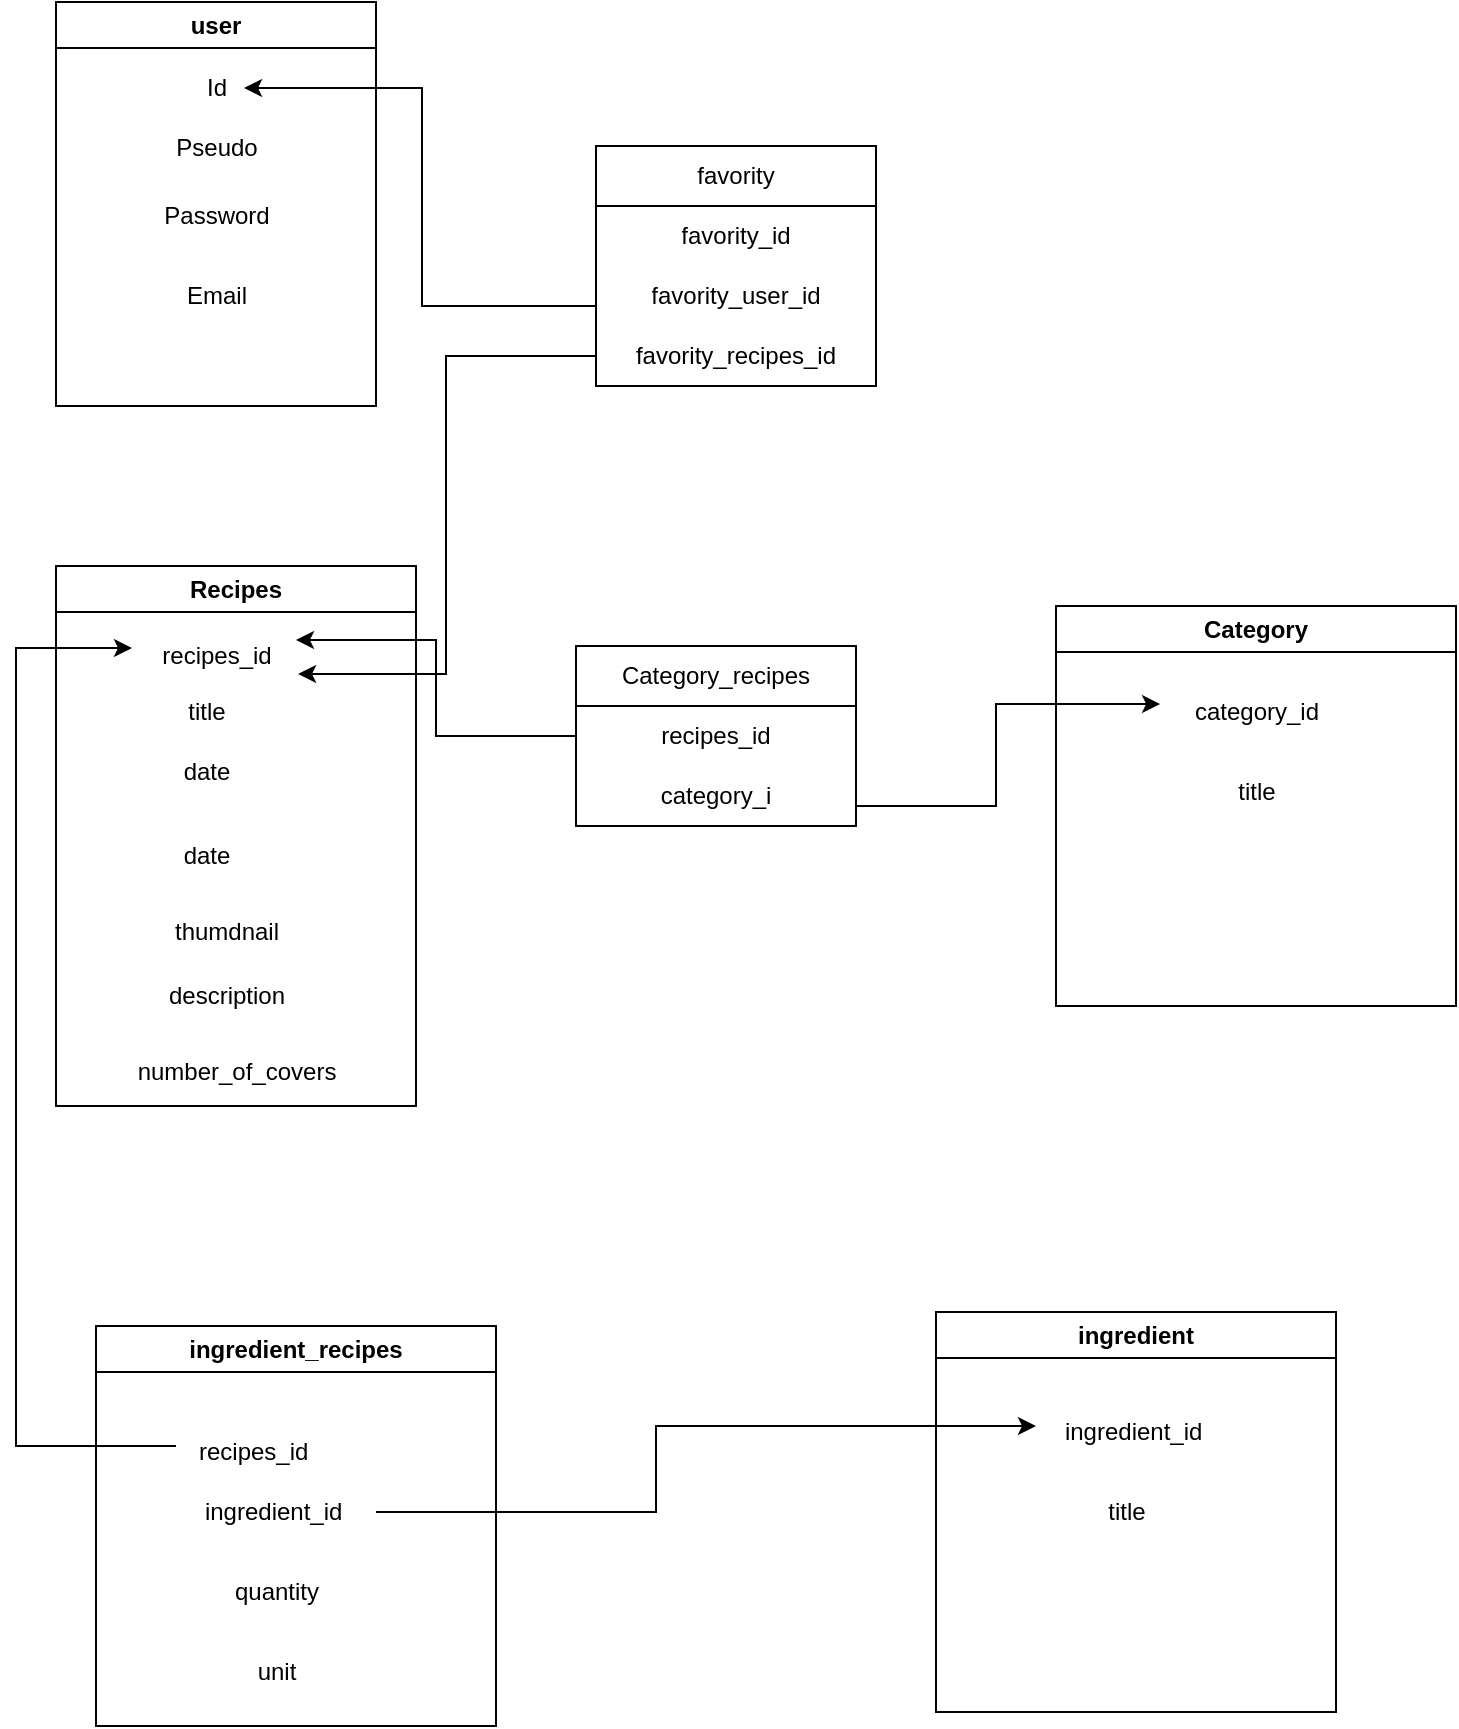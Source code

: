 <mxfile version="21.2.1" type="github">
  <diagram name="Page-1" id="wj9166zeu8E6wCw7k_po">
    <mxGraphModel dx="880" dy="476" grid="1" gridSize="10" guides="1" tooltips="1" connect="1" arrows="1" fold="1" page="1" pageScale="1" pageWidth="827" pageHeight="1169" math="0" shadow="0">
      <root>
        <mxCell id="0" />
        <mxCell id="1" parent="0" />
        <mxCell id="bdfGBAIHHRgrsFEkhaWC-1" value="user" style="swimlane;whiteSpace=wrap;html=1;" vertex="1" parent="1">
          <mxGeometry x="60" y="38" width="160" height="202" as="geometry" />
        </mxCell>
        <mxCell id="bdfGBAIHHRgrsFEkhaWC-3" value="Pseudo" style="text;html=1;align=center;verticalAlign=middle;resizable=0;points=[];autosize=1;strokeColor=none;fillColor=none;" vertex="1" parent="bdfGBAIHHRgrsFEkhaWC-1">
          <mxGeometry x="50" y="58" width="60" height="30" as="geometry" />
        </mxCell>
        <mxCell id="bdfGBAIHHRgrsFEkhaWC-6" value="Password" style="text;html=1;align=center;verticalAlign=middle;resizable=0;points=[];autosize=1;strokeColor=none;fillColor=none;" vertex="1" parent="bdfGBAIHHRgrsFEkhaWC-1">
          <mxGeometry x="40" y="92" width="80" height="30" as="geometry" />
        </mxCell>
        <mxCell id="bdfGBAIHHRgrsFEkhaWC-2" value="Id" style="text;html=1;align=center;verticalAlign=middle;resizable=0;points=[];autosize=1;strokeColor=none;fillColor=none;" vertex="1" parent="bdfGBAIHHRgrsFEkhaWC-1">
          <mxGeometry x="65" y="28" width="30" height="30" as="geometry" />
        </mxCell>
        <mxCell id="bdfGBAIHHRgrsFEkhaWC-7" value="Email" style="text;html=1;align=center;verticalAlign=middle;resizable=0;points=[];autosize=1;strokeColor=none;fillColor=none;" vertex="1" parent="bdfGBAIHHRgrsFEkhaWC-1">
          <mxGeometry x="55" y="132" width="50" height="30" as="geometry" />
        </mxCell>
        <mxCell id="bdfGBAIHHRgrsFEkhaWC-8" value="Recipes" style="swimlane;whiteSpace=wrap;html=1;" vertex="1" parent="1">
          <mxGeometry x="60" y="320" width="180" height="270" as="geometry" />
        </mxCell>
        <mxCell id="bdfGBAIHHRgrsFEkhaWC-9" value="recipes_id" style="text;html=1;align=center;verticalAlign=middle;resizable=0;points=[];autosize=1;strokeColor=none;fillColor=none;" vertex="1" parent="bdfGBAIHHRgrsFEkhaWC-8">
          <mxGeometry x="40" y="30" width="80" height="30" as="geometry" />
        </mxCell>
        <mxCell id="bdfGBAIHHRgrsFEkhaWC-12" value="title" style="text;html=1;align=center;verticalAlign=middle;resizable=0;points=[];autosize=1;strokeColor=none;fillColor=none;" vertex="1" parent="bdfGBAIHHRgrsFEkhaWC-8">
          <mxGeometry x="55" y="58" width="40" height="30" as="geometry" />
        </mxCell>
        <mxCell id="bdfGBAIHHRgrsFEkhaWC-19" value="thumdnail" style="text;html=1;align=center;verticalAlign=middle;resizable=0;points=[];autosize=1;strokeColor=none;fillColor=none;" vertex="1" parent="bdfGBAIHHRgrsFEkhaWC-8">
          <mxGeometry x="45" y="168" width="80" height="30" as="geometry" />
        </mxCell>
        <mxCell id="bdfGBAIHHRgrsFEkhaWC-15" value="description" style="text;html=1;align=center;verticalAlign=middle;resizable=0;points=[];autosize=1;strokeColor=none;fillColor=none;" vertex="1" parent="bdfGBAIHHRgrsFEkhaWC-8">
          <mxGeometry x="45" y="200" width="80" height="30" as="geometry" />
        </mxCell>
        <mxCell id="bdfGBAIHHRgrsFEkhaWC-13" value="date" style="text;html=1;align=center;verticalAlign=middle;resizable=0;points=[];autosize=1;strokeColor=none;fillColor=none;" vertex="1" parent="bdfGBAIHHRgrsFEkhaWC-8">
          <mxGeometry x="50" y="88" width="50" height="30" as="geometry" />
        </mxCell>
        <mxCell id="bdfGBAIHHRgrsFEkhaWC-14" value="date" style="text;html=1;align=center;verticalAlign=middle;resizable=0;points=[];autosize=1;strokeColor=none;fillColor=none;" vertex="1" parent="bdfGBAIHHRgrsFEkhaWC-8">
          <mxGeometry x="50" y="130" width="50" height="30" as="geometry" />
        </mxCell>
        <mxCell id="bdfGBAIHHRgrsFEkhaWC-20" value="number_of_covers" style="text;html=1;align=center;verticalAlign=middle;resizable=0;points=[];autosize=1;strokeColor=none;fillColor=none;" vertex="1" parent="1">
          <mxGeometry x="90" y="558" width="120" height="30" as="geometry" />
        </mxCell>
        <mxCell id="bdfGBAIHHRgrsFEkhaWC-21" value="Category" style="swimlane;whiteSpace=wrap;html=1;" vertex="1" parent="1">
          <mxGeometry x="560" y="340" width="200" height="200" as="geometry" />
        </mxCell>
        <mxCell id="bdfGBAIHHRgrsFEkhaWC-22" value="category_id" style="text;html=1;align=center;verticalAlign=middle;resizable=0;points=[];autosize=1;strokeColor=none;fillColor=none;" vertex="1" parent="1">
          <mxGeometry x="615" y="378" width="90" height="30" as="geometry" />
        </mxCell>
        <mxCell id="bdfGBAIHHRgrsFEkhaWC-23" value="title" style="text;html=1;align=center;verticalAlign=middle;resizable=0;points=[];autosize=1;strokeColor=none;fillColor=none;" vertex="1" parent="1">
          <mxGeometry x="640" y="418" width="40" height="30" as="geometry" />
        </mxCell>
        <mxCell id="bdfGBAIHHRgrsFEkhaWC-24" value="Category_recipes" style="swimlane;fontStyle=0;childLayout=stackLayout;horizontal=1;startSize=30;horizontalStack=0;resizeParent=1;resizeParentMax=0;resizeLast=0;collapsible=1;marginBottom=0;whiteSpace=wrap;html=1;" vertex="1" parent="1">
          <mxGeometry x="320" y="360" width="140" height="90" as="geometry" />
        </mxCell>
        <mxCell id="bdfGBAIHHRgrsFEkhaWC-25" value="recipes_id" style="text;strokeColor=none;fillColor=none;align=center;verticalAlign=middle;spacingLeft=4;spacingRight=4;overflow=hidden;points=[[0,0.5],[1,0.5]];portConstraint=eastwest;rotatable=0;whiteSpace=wrap;html=1;" vertex="1" parent="bdfGBAIHHRgrsFEkhaWC-24">
          <mxGeometry y="30" width="140" height="30" as="geometry" />
        </mxCell>
        <mxCell id="bdfGBAIHHRgrsFEkhaWC-26" value="category_i" style="text;strokeColor=none;fillColor=none;align=center;verticalAlign=middle;spacingLeft=4;spacingRight=4;overflow=hidden;points=[[0,0.5],[1,0.5]];portConstraint=eastwest;rotatable=0;whiteSpace=wrap;html=1;" vertex="1" parent="bdfGBAIHHRgrsFEkhaWC-24">
          <mxGeometry y="60" width="140" height="30" as="geometry" />
        </mxCell>
        <mxCell id="bdfGBAIHHRgrsFEkhaWC-28" style="edgeStyle=orthogonalEdgeStyle;rounded=0;orthogonalLoop=1;jettySize=auto;html=1;entryX=-0.033;entryY=0.367;entryDx=0;entryDy=0;entryPerimeter=0;" edge="1" parent="1" source="bdfGBAIHHRgrsFEkhaWC-26" target="bdfGBAIHHRgrsFEkhaWC-22">
          <mxGeometry relative="1" as="geometry">
            <Array as="points">
              <mxPoint x="530" y="440" />
              <mxPoint x="530" y="389" />
            </Array>
          </mxGeometry>
        </mxCell>
        <mxCell id="bdfGBAIHHRgrsFEkhaWC-29" style="edgeStyle=orthogonalEdgeStyle;rounded=0;orthogonalLoop=1;jettySize=auto;html=1;entryX=1;entryY=0.233;entryDx=0;entryDy=0;entryPerimeter=0;" edge="1" parent="1" source="bdfGBAIHHRgrsFEkhaWC-25" target="bdfGBAIHHRgrsFEkhaWC-9">
          <mxGeometry relative="1" as="geometry" />
        </mxCell>
        <mxCell id="bdfGBAIHHRgrsFEkhaWC-30" value="favority" style="swimlane;fontStyle=0;childLayout=stackLayout;horizontal=1;startSize=30;horizontalStack=0;resizeParent=1;resizeParentMax=0;resizeLast=0;collapsible=1;marginBottom=0;whiteSpace=wrap;html=1;" vertex="1" parent="1">
          <mxGeometry x="330" y="110" width="140" height="120" as="geometry" />
        </mxCell>
        <mxCell id="bdfGBAIHHRgrsFEkhaWC-31" value="favority_id" style="text;strokeColor=none;fillColor=none;align=center;verticalAlign=middle;spacingLeft=4;spacingRight=4;overflow=hidden;points=[[0,0.5],[1,0.5]];portConstraint=eastwest;rotatable=0;whiteSpace=wrap;html=1;" vertex="1" parent="bdfGBAIHHRgrsFEkhaWC-30">
          <mxGeometry y="30" width="140" height="30" as="geometry" />
        </mxCell>
        <mxCell id="bdfGBAIHHRgrsFEkhaWC-32" value="favority_user_id" style="text;strokeColor=none;fillColor=none;align=center;verticalAlign=middle;spacingLeft=4;spacingRight=4;overflow=hidden;points=[[0,0.5],[1,0.5]];portConstraint=eastwest;rotatable=0;whiteSpace=wrap;html=1;" vertex="1" parent="bdfGBAIHHRgrsFEkhaWC-30">
          <mxGeometry y="60" width="140" height="30" as="geometry" />
        </mxCell>
        <mxCell id="bdfGBAIHHRgrsFEkhaWC-33" value="favority_recipes_id" style="text;strokeColor=none;fillColor=none;align=center;verticalAlign=middle;spacingLeft=4;spacingRight=4;overflow=hidden;points=[[0,0.5],[1,0.5]];portConstraint=eastwest;rotatable=0;whiteSpace=wrap;html=1;" vertex="1" parent="bdfGBAIHHRgrsFEkhaWC-30">
          <mxGeometry y="90" width="140" height="30" as="geometry" />
        </mxCell>
        <mxCell id="bdfGBAIHHRgrsFEkhaWC-42" style="edgeStyle=orthogonalEdgeStyle;rounded=0;orthogonalLoop=1;jettySize=auto;html=1;entryX=-0.025;entryY=0.367;entryDx=0;entryDy=0;entryPerimeter=0;exitX=0;exitY=0.4;exitDx=0;exitDy=0;exitPerimeter=0;" edge="1" parent="1" source="bdfGBAIHHRgrsFEkhaWC-35" target="bdfGBAIHHRgrsFEkhaWC-9">
          <mxGeometry relative="1" as="geometry">
            <Array as="points">
              <mxPoint x="40" y="760" />
              <mxPoint x="40" y="361" />
            </Array>
          </mxGeometry>
        </mxCell>
        <mxCell id="bdfGBAIHHRgrsFEkhaWC-34" value="ingredient_recipes" style="swimlane;whiteSpace=wrap;html=1;" vertex="1" parent="1">
          <mxGeometry x="80" y="700" width="200" height="200" as="geometry" />
        </mxCell>
        <mxCell id="bdfGBAIHHRgrsFEkhaWC-35" value="recipes_id&amp;nbsp;" style="text;html=1;align=center;verticalAlign=middle;resizable=0;points=[];autosize=1;strokeColor=none;fillColor=none;" vertex="1" parent="1">
          <mxGeometry x="120" y="748" width="80" height="30" as="geometry" />
        </mxCell>
        <mxCell id="bdfGBAIHHRgrsFEkhaWC-43" style="edgeStyle=orthogonalEdgeStyle;rounded=0;orthogonalLoop=1;jettySize=auto;html=1;" edge="1" parent="1" source="bdfGBAIHHRgrsFEkhaWC-36" target="bdfGBAIHHRgrsFEkhaWC-40">
          <mxGeometry relative="1" as="geometry">
            <Array as="points">
              <mxPoint x="360" y="793" />
              <mxPoint x="360" y="750" />
            </Array>
          </mxGeometry>
        </mxCell>
        <mxCell id="bdfGBAIHHRgrsFEkhaWC-36" value="ingredient_id&amp;nbsp;" style="text;html=1;align=center;verticalAlign=middle;resizable=0;points=[];autosize=1;strokeColor=none;fillColor=none;" vertex="1" parent="1">
          <mxGeometry x="120" y="778" width="100" height="30" as="geometry" />
        </mxCell>
        <mxCell id="bdfGBAIHHRgrsFEkhaWC-37" value="quantity" style="text;html=1;align=center;verticalAlign=middle;resizable=0;points=[];autosize=1;strokeColor=none;fillColor=none;" vertex="1" parent="1">
          <mxGeometry x="135" y="818" width="70" height="30" as="geometry" />
        </mxCell>
        <mxCell id="bdfGBAIHHRgrsFEkhaWC-38" value="unit" style="text;html=1;align=center;verticalAlign=middle;resizable=0;points=[];autosize=1;strokeColor=none;fillColor=none;" vertex="1" parent="1">
          <mxGeometry x="150" y="858" width="40" height="30" as="geometry" />
        </mxCell>
        <mxCell id="bdfGBAIHHRgrsFEkhaWC-39" value="ingredient" style="swimlane;whiteSpace=wrap;html=1;" vertex="1" parent="1">
          <mxGeometry x="500" y="693" width="200" height="200" as="geometry" />
        </mxCell>
        <mxCell id="bdfGBAIHHRgrsFEkhaWC-41" value="title" style="text;html=1;align=center;verticalAlign=middle;resizable=0;points=[];autosize=1;strokeColor=none;fillColor=none;" vertex="1" parent="bdfGBAIHHRgrsFEkhaWC-39">
          <mxGeometry x="75" y="85" width="40" height="30" as="geometry" />
        </mxCell>
        <mxCell id="bdfGBAIHHRgrsFEkhaWC-40" value="ingredient_id&amp;nbsp;" style="text;html=1;align=center;verticalAlign=middle;resizable=0;points=[];autosize=1;strokeColor=none;fillColor=none;" vertex="1" parent="1">
          <mxGeometry x="550" y="738" width="100" height="30" as="geometry" />
        </mxCell>
        <mxCell id="bdfGBAIHHRgrsFEkhaWC-44" style="edgeStyle=orthogonalEdgeStyle;rounded=0;orthogonalLoop=1;jettySize=auto;html=1;entryX=0.967;entryY=0.5;entryDx=0;entryDy=0;entryPerimeter=0;" edge="1" parent="1" source="bdfGBAIHHRgrsFEkhaWC-32" target="bdfGBAIHHRgrsFEkhaWC-2">
          <mxGeometry relative="1" as="geometry">
            <Array as="points">
              <mxPoint x="243" y="190" />
              <mxPoint x="243" y="81" />
            </Array>
          </mxGeometry>
        </mxCell>
        <mxCell id="bdfGBAIHHRgrsFEkhaWC-45" style="edgeStyle=orthogonalEdgeStyle;rounded=0;orthogonalLoop=1;jettySize=auto;html=1;entryX=1.013;entryY=0.8;entryDx=0;entryDy=0;entryPerimeter=0;" edge="1" parent="1" source="bdfGBAIHHRgrsFEkhaWC-33" target="bdfGBAIHHRgrsFEkhaWC-9">
          <mxGeometry relative="1" as="geometry" />
        </mxCell>
      </root>
    </mxGraphModel>
  </diagram>
</mxfile>

